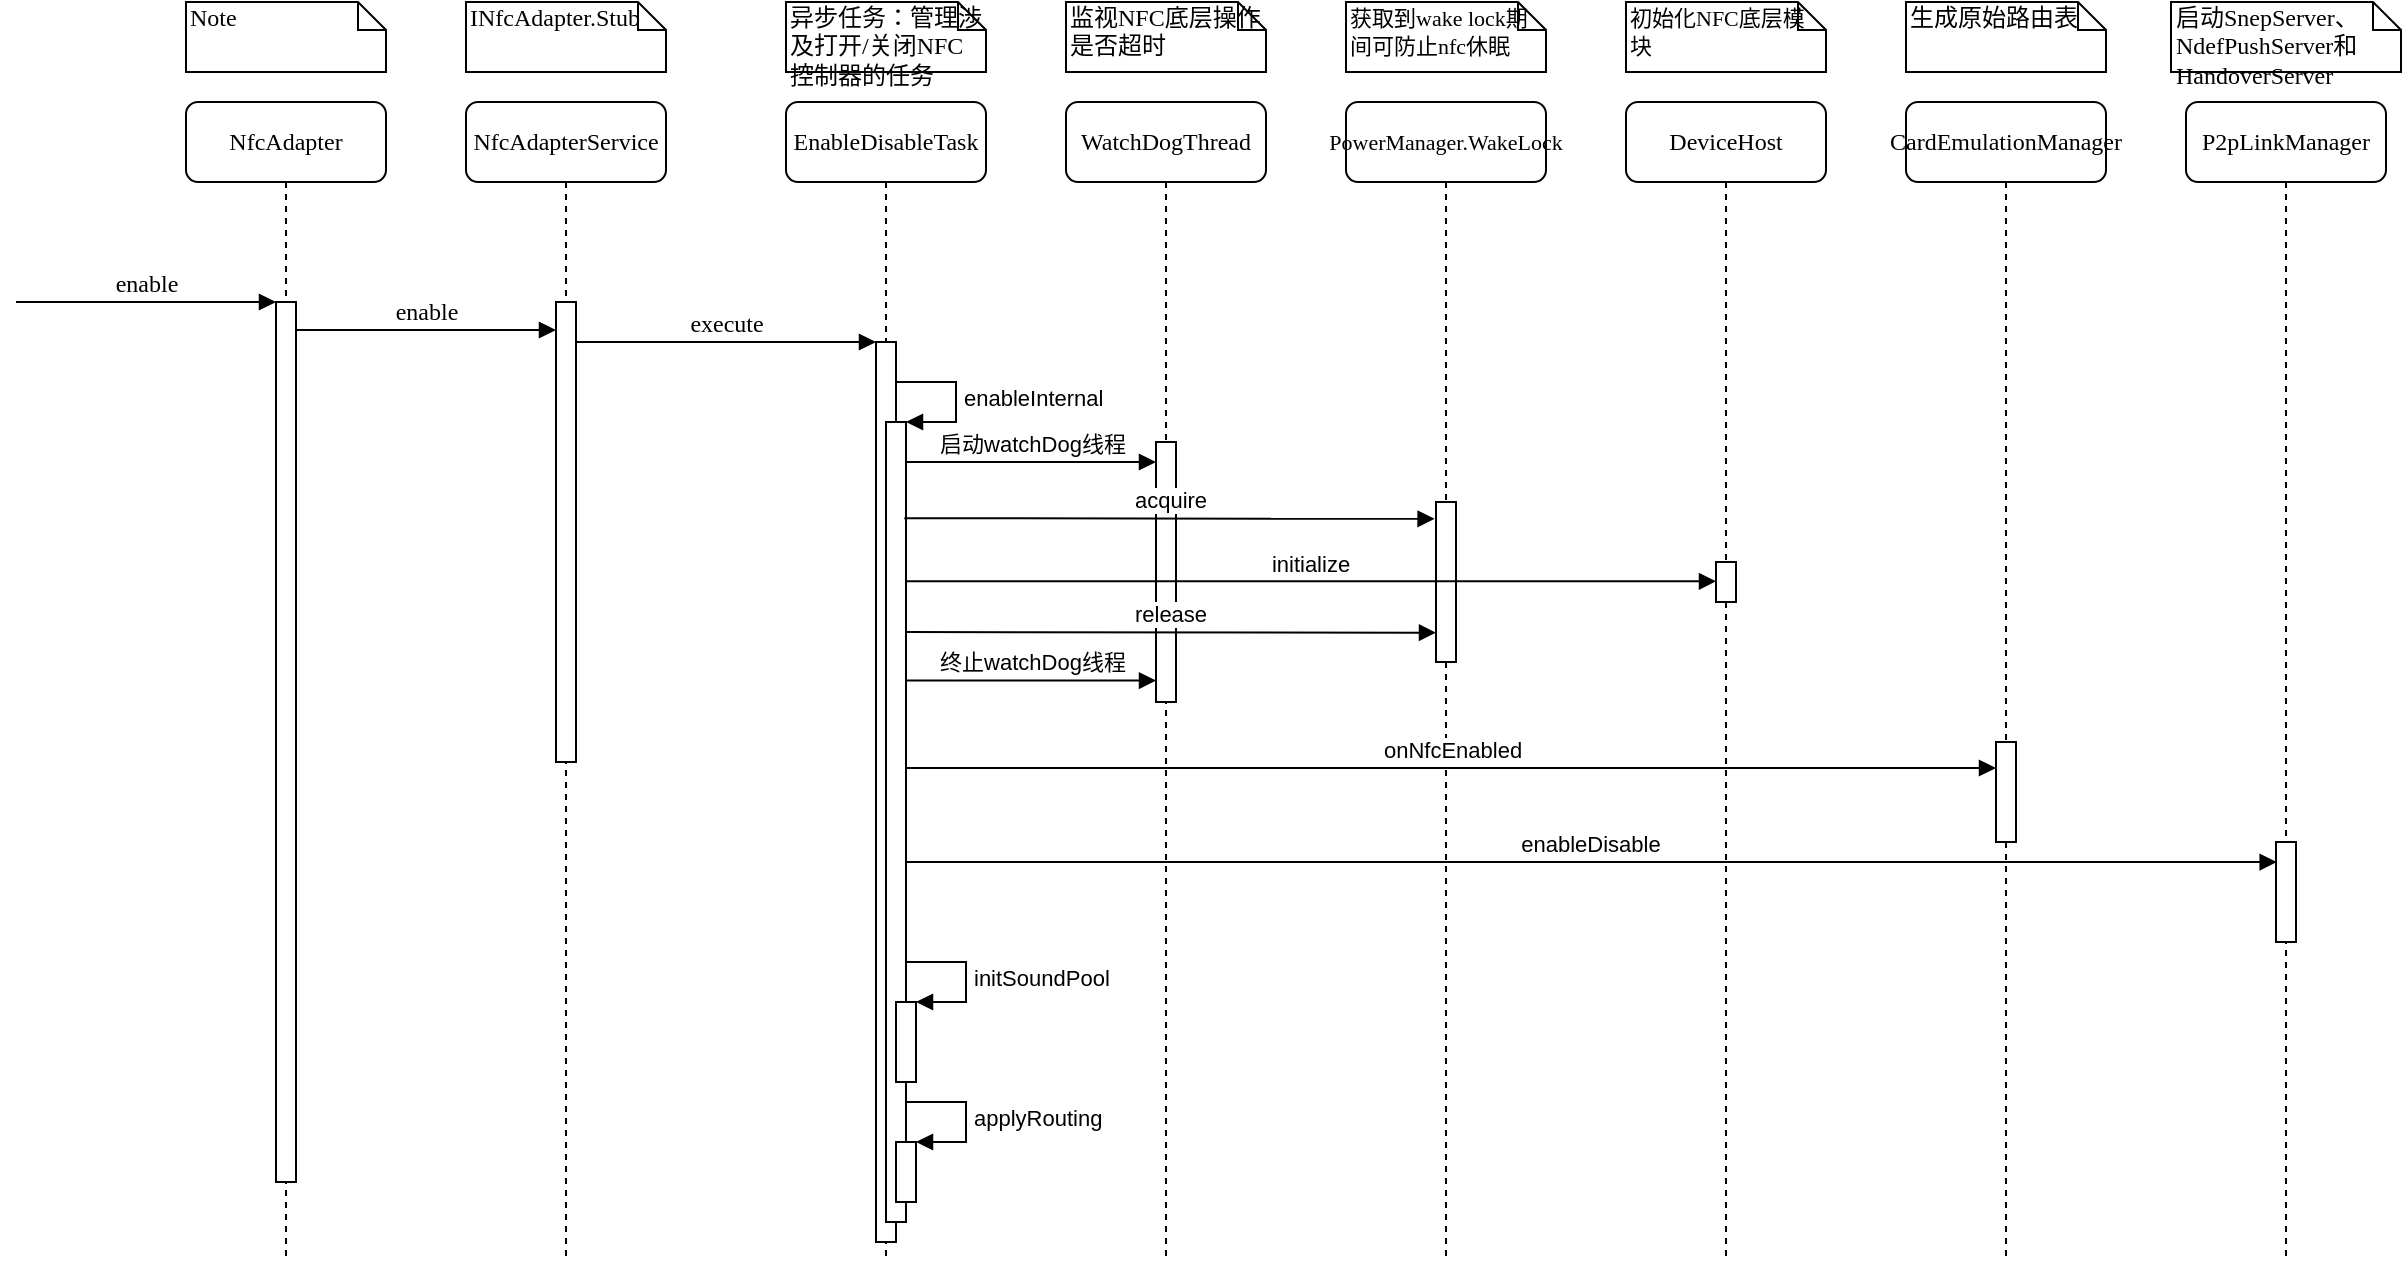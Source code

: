 <mxfile version="16.6.4" type="github">
  <diagram name="Page-1" id="13e1069c-82ec-6db2-03f1-153e76fe0fe0">
    <mxGraphModel dx="1483" dy="741" grid="1" gridSize="10" guides="1" tooltips="1" connect="1" arrows="1" fold="1" page="1" pageScale="1" pageWidth="1100" pageHeight="850" background="none" math="0" shadow="0">
      <root>
        <mxCell id="0" />
        <mxCell id="1" parent="0" />
        <mxCell id="-loWOBMDPaf_zWbP4MA2-8" value="&lt;span style=&quot;font-size: 11px ; text-align: left&quot;&gt;PowerManager.WakeLock&lt;/span&gt;" style="shape=umlLifeline;perimeter=lifelinePerimeter;whiteSpace=wrap;html=1;container=1;collapsible=0;recursiveResize=0;outlineConnect=0;rounded=1;shadow=0;comic=0;labelBackgroundColor=none;strokeWidth=1;fontFamily=Verdana;fontSize=12;align=center;" vertex="1" parent="1">
          <mxGeometry x="680" y="80" width="100" height="580" as="geometry" />
        </mxCell>
        <mxCell id="-loWOBMDPaf_zWbP4MA2-15" value="" style="html=1;points=[];perimeter=orthogonalPerimeter;rounded=0;shadow=0;comic=0;labelBackgroundColor=none;strokeWidth=1;fontFamily=Verdana;fontSize=12;align=center;" vertex="1" parent="1">
          <mxGeometry x="725" y="280" width="10" height="80" as="geometry" />
        </mxCell>
        <mxCell id="-loWOBMDPaf_zWbP4MA2-1" value="NfcAdapterService" style="shape=umlLifeline;perimeter=lifelinePerimeter;whiteSpace=wrap;html=1;container=1;collapsible=0;recursiveResize=0;outlineConnect=0;rounded=1;shadow=0;comic=0;labelBackgroundColor=none;strokeWidth=1;fontFamily=Verdana;fontSize=12;align=center;" vertex="1" parent="1">
          <mxGeometry x="240" y="80" width="100" height="580" as="geometry" />
        </mxCell>
        <mxCell id="-loWOBMDPaf_zWbP4MA2-2" value="" style="html=1;points=[];perimeter=orthogonalPerimeter;rounded=0;shadow=0;comic=0;labelBackgroundColor=none;strokeWidth=1;fontFamily=Verdana;fontSize=12;align=center;" vertex="1" parent="-loWOBMDPaf_zWbP4MA2-1">
          <mxGeometry x="45" y="100" width="10" height="230" as="geometry" />
        </mxCell>
        <mxCell id="-loWOBMDPaf_zWbP4MA2-3" value="EnableDisableTask" style="shape=umlLifeline;perimeter=lifelinePerimeter;whiteSpace=wrap;html=1;container=1;collapsible=0;recursiveResize=0;outlineConnect=0;rounded=1;shadow=0;comic=0;labelBackgroundColor=none;strokeWidth=1;fontFamily=Verdana;fontSize=12;align=center;" vertex="1" parent="1">
          <mxGeometry x="400" y="80" width="100" height="580" as="geometry" />
        </mxCell>
        <mxCell id="-loWOBMDPaf_zWbP4MA2-4" value="" style="html=1;points=[];perimeter=orthogonalPerimeter;rounded=0;shadow=0;comic=0;labelBackgroundColor=none;strokeWidth=1;fontFamily=Verdana;fontSize=12;align=center;" vertex="1" parent="-loWOBMDPaf_zWbP4MA2-3">
          <mxGeometry x="45" y="120" width="10" height="450" as="geometry" />
        </mxCell>
        <mxCell id="-loWOBMDPaf_zWbP4MA2-5" value="" style="html=1;points=[];perimeter=orthogonalPerimeter;" vertex="1" parent="-loWOBMDPaf_zWbP4MA2-3">
          <mxGeometry x="50" y="160" width="10" height="400" as="geometry" />
        </mxCell>
        <mxCell id="-loWOBMDPaf_zWbP4MA2-6" value="enableInternal" style="edgeStyle=orthogonalEdgeStyle;html=1;align=left;spacingLeft=2;endArrow=block;rounded=0;entryX=1;entryY=0;" edge="1" parent="-loWOBMDPaf_zWbP4MA2-3" target="-loWOBMDPaf_zWbP4MA2-5">
          <mxGeometry relative="1" as="geometry">
            <mxPoint x="55" y="140" as="sourcePoint" />
            <Array as="points">
              <mxPoint x="85" y="140" />
            </Array>
          </mxGeometry>
        </mxCell>
        <mxCell id="-loWOBMDPaf_zWbP4MA2-40" value="启动watchDog线程" style="html=1;verticalAlign=bottom;endArrow=block;rounded=0;" edge="1" parent="-loWOBMDPaf_zWbP4MA2-3" target="-loWOBMDPaf_zWbP4MA2-14">
          <mxGeometry width="80" relative="1" as="geometry">
            <mxPoint x="60" y="180" as="sourcePoint" />
            <mxPoint x="180" y="180" as="targetPoint" />
          </mxGeometry>
        </mxCell>
        <mxCell id="-loWOBMDPaf_zWbP4MA2-67" value="" style="html=1;points=[];perimeter=orthogonalPerimeter;fontSize=11;" vertex="1" parent="-loWOBMDPaf_zWbP4MA2-3">
          <mxGeometry x="55" y="450" width="10" height="40" as="geometry" />
        </mxCell>
        <mxCell id="-loWOBMDPaf_zWbP4MA2-68" value="initSoundPool" style="edgeStyle=orthogonalEdgeStyle;html=1;align=left;spacingLeft=2;endArrow=block;rounded=0;entryX=1;entryY=0;fontSize=11;" edge="1" target="-loWOBMDPaf_zWbP4MA2-67" parent="-loWOBMDPaf_zWbP4MA2-3">
          <mxGeometry relative="1" as="geometry">
            <mxPoint x="60" y="430" as="sourcePoint" />
            <Array as="points">
              <mxPoint x="90" y="430" />
            </Array>
          </mxGeometry>
        </mxCell>
        <mxCell id="-loWOBMDPaf_zWbP4MA2-69" value="" style="html=1;points=[];perimeter=orthogonalPerimeter;fontSize=11;" vertex="1" parent="-loWOBMDPaf_zWbP4MA2-3">
          <mxGeometry x="55" y="520" width="10" height="30" as="geometry" />
        </mxCell>
        <mxCell id="-loWOBMDPaf_zWbP4MA2-70" value="applyRouting" style="edgeStyle=orthogonalEdgeStyle;html=1;align=left;spacingLeft=2;endArrow=block;rounded=0;entryX=1;entryY=0;fontSize=11;" edge="1" target="-loWOBMDPaf_zWbP4MA2-69" parent="-loWOBMDPaf_zWbP4MA2-3">
          <mxGeometry relative="1" as="geometry">
            <mxPoint x="60" y="500" as="sourcePoint" />
            <Array as="points">
              <mxPoint x="90" y="500" />
            </Array>
          </mxGeometry>
        </mxCell>
        <mxCell id="-loWOBMDPaf_zWbP4MA2-7" value="WatchDogThread" style="shape=umlLifeline;perimeter=lifelinePerimeter;whiteSpace=wrap;html=1;container=1;collapsible=0;recursiveResize=0;outlineConnect=0;rounded=1;shadow=0;comic=0;labelBackgroundColor=none;strokeWidth=1;fontFamily=Verdana;fontSize=12;align=center;" vertex="1" parent="1">
          <mxGeometry x="540" y="80" width="100" height="580" as="geometry" />
        </mxCell>
        <mxCell id="-loWOBMDPaf_zWbP4MA2-9" value="DeviceHost" style="shape=umlLifeline;perimeter=lifelinePerimeter;whiteSpace=wrap;html=1;container=1;collapsible=0;recursiveResize=0;outlineConnect=0;rounded=1;shadow=0;comic=0;labelBackgroundColor=none;strokeWidth=1;fontFamily=Verdana;fontSize=12;align=center;" vertex="1" parent="1">
          <mxGeometry x="820" y="80" width="100" height="580" as="geometry" />
        </mxCell>
        <mxCell id="-loWOBMDPaf_zWbP4MA2-43" value="" style="html=1;points=[];perimeter=orthogonalPerimeter;rounded=0;shadow=0;comic=0;labelBackgroundColor=none;strokeWidth=1;fontFamily=Verdana;fontSize=12;align=center;" vertex="1" parent="-loWOBMDPaf_zWbP4MA2-9">
          <mxGeometry x="45" y="230" width="10" height="20" as="geometry" />
        </mxCell>
        <mxCell id="-loWOBMDPaf_zWbP4MA2-10" value="CardEmulationManager" style="shape=umlLifeline;perimeter=lifelinePerimeter;whiteSpace=wrap;html=1;container=1;collapsible=0;recursiveResize=0;outlineConnect=0;rounded=1;shadow=0;comic=0;labelBackgroundColor=none;strokeWidth=1;fontFamily=Verdana;fontSize=12;align=center;" vertex="1" parent="1">
          <mxGeometry x="960" y="80" width="100" height="580" as="geometry" />
        </mxCell>
        <mxCell id="-loWOBMDPaf_zWbP4MA2-49" value="" style="html=1;points=[];perimeter=orthogonalPerimeter;rounded=0;shadow=0;comic=0;labelBackgroundColor=none;strokeWidth=1;fontFamily=Verdana;fontSize=12;align=center;" vertex="1" parent="-loWOBMDPaf_zWbP4MA2-10">
          <mxGeometry x="45" y="320" width="10" height="50" as="geometry" />
        </mxCell>
        <mxCell id="-loWOBMDPaf_zWbP4MA2-66" value="enableDisable" style="html=1;verticalAlign=bottom;endArrow=block;rounded=0;entryX=0.033;entryY=0.201;entryDx=0;entryDy=0;entryPerimeter=0;" edge="1" parent="-loWOBMDPaf_zWbP4MA2-10" target="-loWOBMDPaf_zWbP4MA2-52">
          <mxGeometry width="80" relative="1" as="geometry">
            <mxPoint x="-500" y="380" as="sourcePoint" />
            <mxPoint x="180" y="380" as="targetPoint" />
          </mxGeometry>
        </mxCell>
        <mxCell id="-loWOBMDPaf_zWbP4MA2-11" value="NfcAdapter" style="shape=umlLifeline;perimeter=lifelinePerimeter;whiteSpace=wrap;html=1;container=1;collapsible=0;recursiveResize=0;outlineConnect=0;rounded=1;shadow=0;comic=0;labelBackgroundColor=none;strokeWidth=1;fontFamily=Verdana;fontSize=12;align=center;" vertex="1" parent="1">
          <mxGeometry x="100" y="80" width="100" height="580" as="geometry" />
        </mxCell>
        <mxCell id="-loWOBMDPaf_zWbP4MA2-12" value="" style="html=1;points=[];perimeter=orthogonalPerimeter;rounded=0;shadow=0;comic=0;labelBackgroundColor=none;strokeWidth=1;fontFamily=Verdana;fontSize=12;align=center;" vertex="1" parent="-loWOBMDPaf_zWbP4MA2-11">
          <mxGeometry x="45" y="100" width="10" height="440" as="geometry" />
        </mxCell>
        <mxCell id="-loWOBMDPaf_zWbP4MA2-13" value="enable" style="html=1;verticalAlign=bottom;endArrow=block;entryX=0;entryY=0;labelBackgroundColor=none;fontFamily=Verdana;fontSize=12;edgeStyle=elbowEdgeStyle;elbow=vertical;" edge="1" parent="-loWOBMDPaf_zWbP4MA2-11">
          <mxGeometry relative="1" as="geometry">
            <mxPoint x="-85" y="100" as="sourcePoint" />
            <mxPoint x="45" y="100" as="targetPoint" />
          </mxGeometry>
        </mxCell>
        <mxCell id="-loWOBMDPaf_zWbP4MA2-14" value="" style="html=1;points=[];perimeter=orthogonalPerimeter;rounded=0;shadow=0;comic=0;labelBackgroundColor=none;strokeWidth=1;fontFamily=Verdana;fontSize=12;align=center;" vertex="1" parent="1">
          <mxGeometry x="585" y="250" width="10" height="130" as="geometry" />
        </mxCell>
        <mxCell id="-loWOBMDPaf_zWbP4MA2-26" value="enable" style="html=1;verticalAlign=bottom;endArrow=block;entryX=0;entryY=0;labelBackgroundColor=none;fontFamily=Verdana;fontSize=12;edgeStyle=elbowEdgeStyle;elbow=vertical;" edge="1" parent="1">
          <mxGeometry relative="1" as="geometry">
            <mxPoint x="155" y="194" as="sourcePoint" />
            <mxPoint x="285" y="194" as="targetPoint" />
          </mxGeometry>
        </mxCell>
        <mxCell id="-loWOBMDPaf_zWbP4MA2-27" value="execute" style="html=1;verticalAlign=bottom;endArrow=block;entryX=0;entryY=0;labelBackgroundColor=none;fontFamily=Verdana;fontSize=12;edgeStyle=elbowEdgeStyle;elbow=vertical;" edge="1" parent="1" source="-loWOBMDPaf_zWbP4MA2-2" target="-loWOBMDPaf_zWbP4MA2-4">
          <mxGeometry relative="1" as="geometry">
            <mxPoint x="370" y="200" as="sourcePoint" />
          </mxGeometry>
        </mxCell>
        <mxCell id="-loWOBMDPaf_zWbP4MA2-33" value="Note" style="shape=note;whiteSpace=wrap;html=1;size=14;verticalAlign=top;align=left;spacingTop=-6;rounded=0;shadow=0;comic=0;labelBackgroundColor=none;strokeWidth=1;fontFamily=Verdana;fontSize=12" vertex="1" parent="1">
          <mxGeometry x="100" y="30" width="100" height="35" as="geometry" />
        </mxCell>
        <mxCell id="-loWOBMDPaf_zWbP4MA2-34" value="INfcAdapter.Stub" style="shape=note;whiteSpace=wrap;html=1;size=14;verticalAlign=top;align=left;spacingTop=-6;rounded=0;shadow=0;comic=0;labelBackgroundColor=none;strokeWidth=1;fontFamily=Verdana;fontSize=12" vertex="1" parent="1">
          <mxGeometry x="240" y="30" width="100" height="35" as="geometry" />
        </mxCell>
        <mxCell id="-loWOBMDPaf_zWbP4MA2-35" value="异步任务：管理涉及打开/关闭NFC控制器的任务" style="shape=note;whiteSpace=wrap;html=1;size=14;verticalAlign=top;align=left;spacingTop=-6;rounded=0;shadow=0;comic=0;labelBackgroundColor=none;strokeWidth=1;fontFamily=Verdana;fontSize=12" vertex="1" parent="1">
          <mxGeometry x="400" y="30" width="100" height="35" as="geometry" />
        </mxCell>
        <mxCell id="-loWOBMDPaf_zWbP4MA2-36" value="监视NFC底层操作是否超时" style="shape=note;whiteSpace=wrap;html=1;size=14;verticalAlign=top;align=left;spacingTop=-6;rounded=0;shadow=0;comic=0;labelBackgroundColor=none;strokeWidth=1;fontFamily=Verdana;fontSize=12" vertex="1" parent="1">
          <mxGeometry x="540" y="30" width="100" height="35" as="geometry" />
        </mxCell>
        <mxCell id="-loWOBMDPaf_zWbP4MA2-38" value="&lt;span style=&quot;font-size: 11px&quot;&gt;初始化NFC底层模块&lt;/span&gt;" style="shape=note;whiteSpace=wrap;html=1;size=14;verticalAlign=top;align=left;spacingTop=-6;rounded=0;shadow=0;comic=0;labelBackgroundColor=none;strokeWidth=1;fontFamily=Verdana;fontSize=12" vertex="1" parent="1">
          <mxGeometry x="820" y="30" width="100" height="35" as="geometry" />
        </mxCell>
        <mxCell id="-loWOBMDPaf_zWbP4MA2-41" value="acquire" style="html=1;verticalAlign=bottom;endArrow=block;rounded=0;entryX=-0.071;entryY=0.281;entryDx=0;entryDy=0;entryPerimeter=0;exitX=0.914;exitY=0.476;exitDx=0;exitDy=0;exitPerimeter=0;" edge="1" parent="1">
          <mxGeometry width="80" relative="1" as="geometry">
            <mxPoint x="459.14" y="288.08" as="sourcePoint" />
            <mxPoint x="724.29" y="288.43" as="targetPoint" />
          </mxGeometry>
        </mxCell>
        <mxCell id="-loWOBMDPaf_zWbP4MA2-42" value="&lt;span style=&quot;font-size: 11px&quot;&gt;获取到wake lock期间可防止nfc休眠&lt;/span&gt;" style="shape=note;whiteSpace=wrap;html=1;size=14;verticalAlign=top;align=left;spacingTop=-6;rounded=0;shadow=0;comic=0;labelBackgroundColor=none;strokeWidth=1;fontFamily=Verdana;fontSize=12" vertex="1" parent="1">
          <mxGeometry x="680" y="30" width="100" height="35" as="geometry" />
        </mxCell>
        <mxCell id="-loWOBMDPaf_zWbP4MA2-46" value="release" style="html=1;verticalAlign=bottom;endArrow=block;rounded=0;entryX=-0.071;entryY=0.281;entryDx=0;entryDy=0;entryPerimeter=0;exitX=0.914;exitY=0.476;exitDx=0;exitDy=0;exitPerimeter=0;" edge="1" parent="1">
          <mxGeometry width="80" relative="1" as="geometry">
            <mxPoint x="459.85" y="345.0" as="sourcePoint" />
            <mxPoint x="725" y="345.35" as="targetPoint" />
          </mxGeometry>
        </mxCell>
        <mxCell id="-loWOBMDPaf_zWbP4MA2-47" value="initialize" style="html=1;verticalAlign=bottom;endArrow=block;rounded=0;exitX=0.914;exitY=0.476;exitDx=0;exitDy=0;exitPerimeter=0;" edge="1" parent="1" target="-loWOBMDPaf_zWbP4MA2-43">
          <mxGeometry width="80" relative="1" as="geometry">
            <mxPoint x="459.85" y="319.66" as="sourcePoint" />
            <mxPoint x="725" y="320.01" as="targetPoint" />
          </mxGeometry>
        </mxCell>
        <mxCell id="-loWOBMDPaf_zWbP4MA2-48" value="终止watchDog线程" style="html=1;verticalAlign=bottom;endArrow=block;rounded=0;" edge="1" parent="1">
          <mxGeometry width="80" relative="1" as="geometry">
            <mxPoint x="460" y="369.31" as="sourcePoint" />
            <mxPoint x="585" y="369.31" as="targetPoint" />
          </mxGeometry>
        </mxCell>
        <mxCell id="-loWOBMDPaf_zWbP4MA2-50" value="onNfcEnabled" style="html=1;verticalAlign=bottom;endArrow=block;rounded=0;" edge="1" parent="1">
          <mxGeometry width="80" relative="1" as="geometry">
            <mxPoint x="460" y="413" as="sourcePoint" />
            <mxPoint x="1005" y="413" as="targetPoint" />
          </mxGeometry>
        </mxCell>
        <mxCell id="-loWOBMDPaf_zWbP4MA2-51" value="P2pLinkManager" style="shape=umlLifeline;perimeter=lifelinePerimeter;whiteSpace=wrap;html=1;container=1;collapsible=0;recursiveResize=0;outlineConnect=0;rounded=1;shadow=0;comic=0;labelBackgroundColor=none;strokeWidth=1;fontFamily=Verdana;fontSize=12;align=center;" vertex="1" parent="1">
          <mxGeometry x="1100" y="80" width="100" height="580" as="geometry" />
        </mxCell>
        <mxCell id="-loWOBMDPaf_zWbP4MA2-52" value="" style="html=1;points=[];perimeter=orthogonalPerimeter;rounded=0;shadow=0;comic=0;labelBackgroundColor=none;strokeWidth=1;fontFamily=Verdana;fontSize=12;align=center;" vertex="1" parent="-loWOBMDPaf_zWbP4MA2-51">
          <mxGeometry x="45" y="370" width="10" height="50" as="geometry" />
        </mxCell>
        <mxCell id="-loWOBMDPaf_zWbP4MA2-63" value="启动SnepServer、NdefPushServer和HandoverServer" style="shape=note;whiteSpace=wrap;html=1;size=14;verticalAlign=top;align=left;spacingTop=-6;rounded=0;shadow=0;comic=0;labelBackgroundColor=none;strokeWidth=1;fontFamily=Verdana;fontSize=12" vertex="1" parent="1">
          <mxGeometry x="1092.5" y="30" width="115" height="35" as="geometry" />
        </mxCell>
        <mxCell id="-loWOBMDPaf_zWbP4MA2-64" value="生成原始路由表" style="shape=note;whiteSpace=wrap;html=1;size=14;verticalAlign=top;align=left;spacingTop=-6;rounded=0;shadow=0;comic=0;labelBackgroundColor=none;strokeWidth=1;fontFamily=Verdana;fontSize=12" vertex="1" parent="1">
          <mxGeometry x="960" y="30" width="100" height="35" as="geometry" />
        </mxCell>
      </root>
    </mxGraphModel>
  </diagram>
</mxfile>
